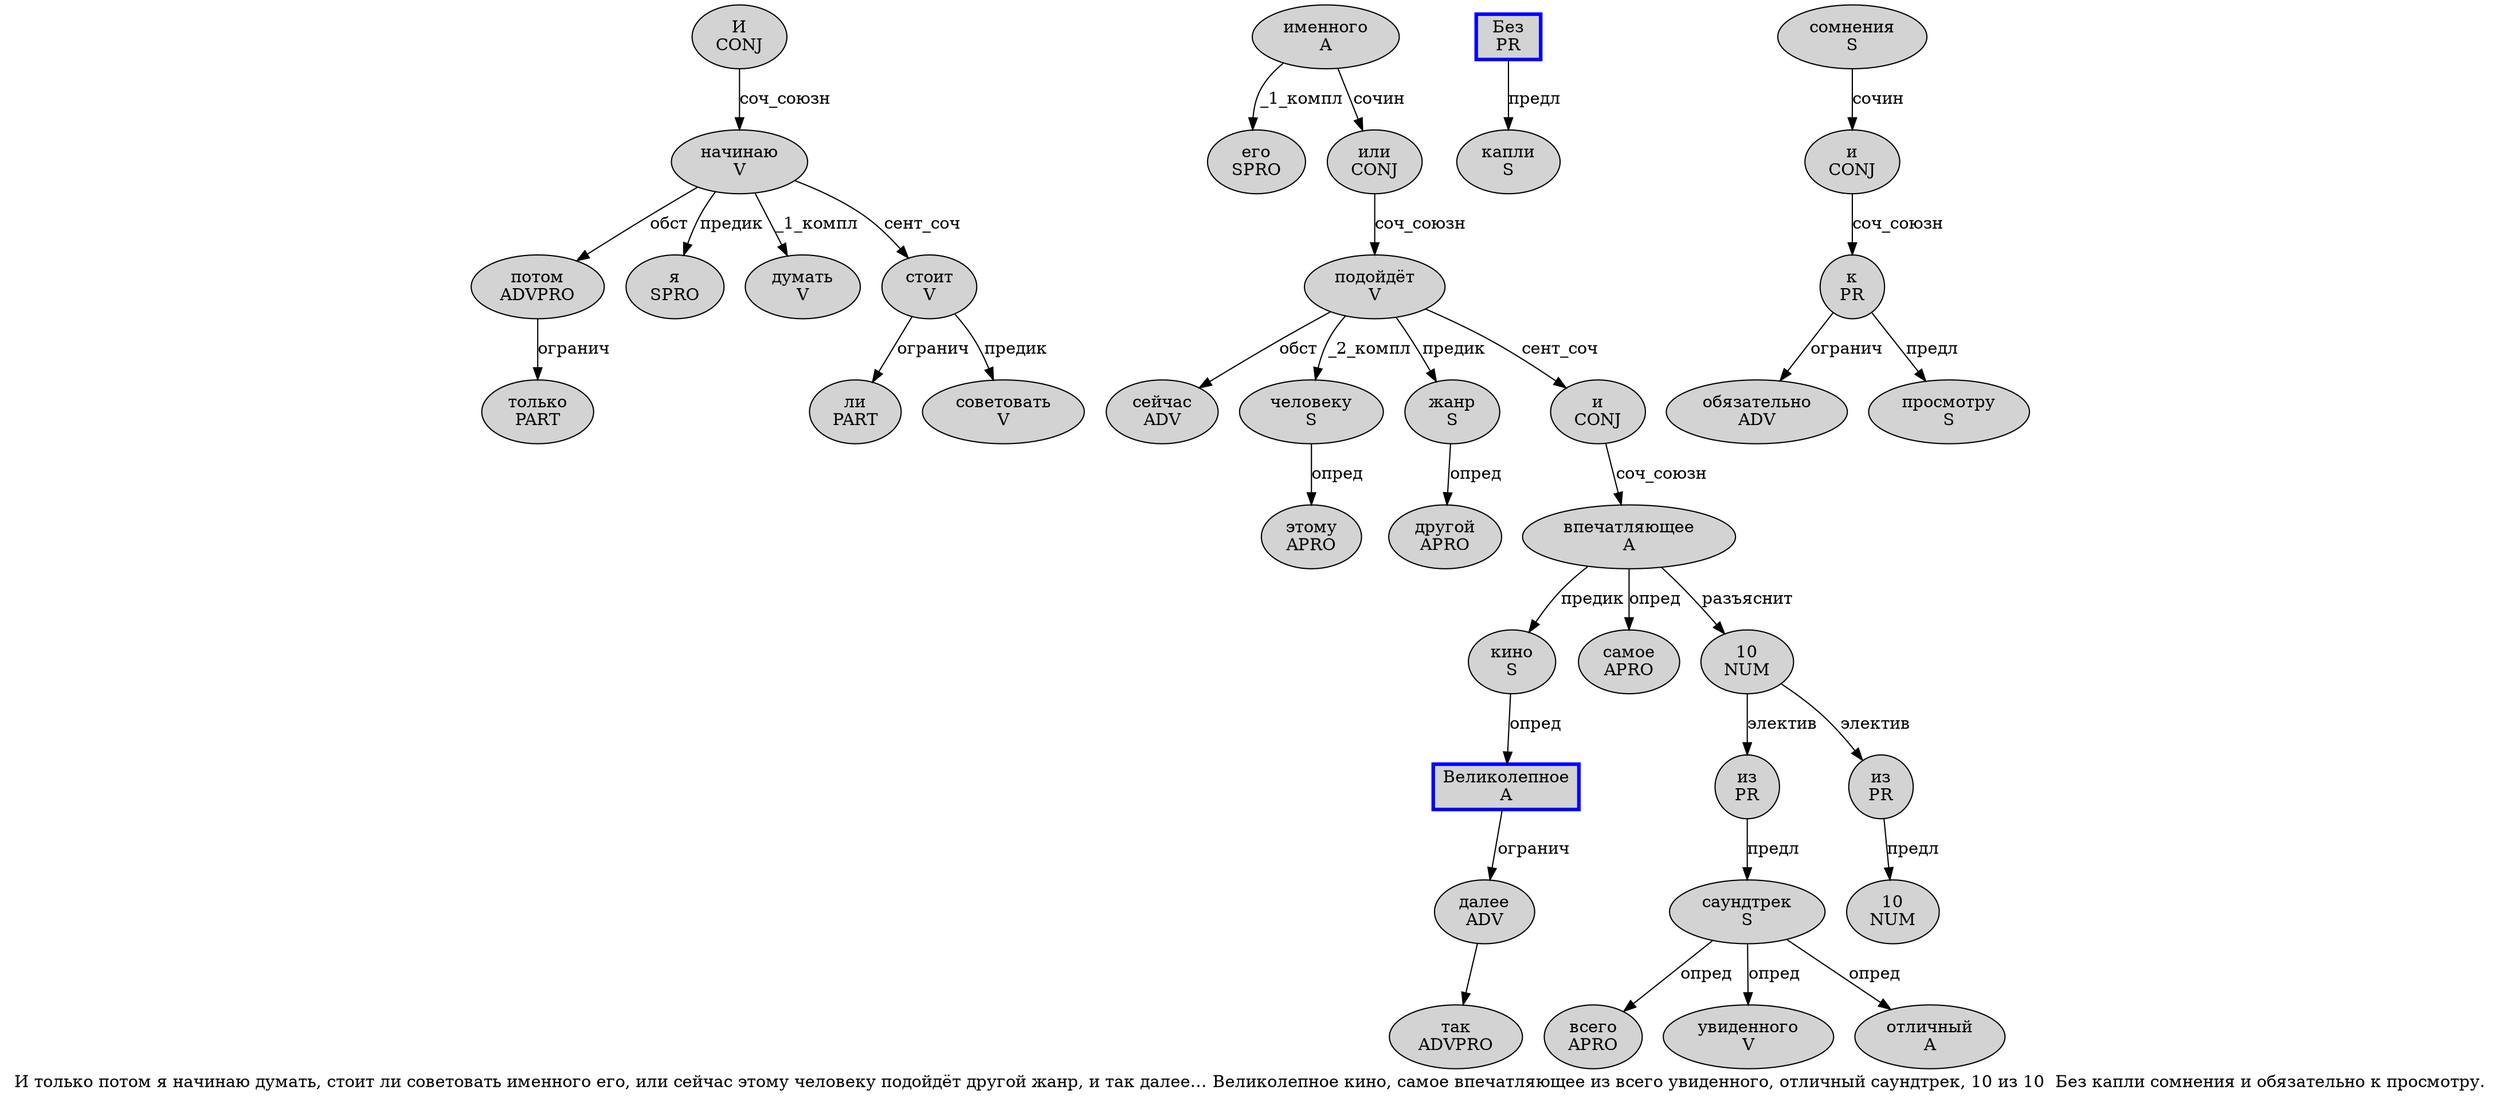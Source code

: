 digraph SENTENCE_1152 {
	graph [label="И только потом я начинаю думать, стоит ли советовать именного его, или сейчас этому человеку подойдёт другой жанр, и так далее… Великолепное кино, самое впечатляющее из всего увиденного, отличный саундтрек, 10 из 10  Без капли сомнения и обязательно к просмотру."]
	node [style=filled]
		0 [label="И
CONJ" color="" fillcolor=lightgray penwidth=1 shape=ellipse]
		1 [label="только
PART" color="" fillcolor=lightgray penwidth=1 shape=ellipse]
		2 [label="потом
ADVPRO" color="" fillcolor=lightgray penwidth=1 shape=ellipse]
		3 [label="я
SPRO" color="" fillcolor=lightgray penwidth=1 shape=ellipse]
		4 [label="начинаю
V" color="" fillcolor=lightgray penwidth=1 shape=ellipse]
		5 [label="думать
V" color="" fillcolor=lightgray penwidth=1 shape=ellipse]
		7 [label="стоит
V" color="" fillcolor=lightgray penwidth=1 shape=ellipse]
		8 [label="ли
PART" color="" fillcolor=lightgray penwidth=1 shape=ellipse]
		9 [label="советовать
V" color="" fillcolor=lightgray penwidth=1 shape=ellipse]
		10 [label="именного
A" color="" fillcolor=lightgray penwidth=1 shape=ellipse]
		11 [label="его
SPRO" color="" fillcolor=lightgray penwidth=1 shape=ellipse]
		13 [label="или
CONJ" color="" fillcolor=lightgray penwidth=1 shape=ellipse]
		14 [label="сейчас
ADV" color="" fillcolor=lightgray penwidth=1 shape=ellipse]
		15 [label="этому
APRO" color="" fillcolor=lightgray penwidth=1 shape=ellipse]
		16 [label="человеку
S" color="" fillcolor=lightgray penwidth=1 shape=ellipse]
		17 [label="подойдёт
V" color="" fillcolor=lightgray penwidth=1 shape=ellipse]
		18 [label="другой
APRO" color="" fillcolor=lightgray penwidth=1 shape=ellipse]
		19 [label="жанр
S" color="" fillcolor=lightgray penwidth=1 shape=ellipse]
		21 [label="и
CONJ" color="" fillcolor=lightgray penwidth=1 shape=ellipse]
		22 [label="так
ADVPRO" color="" fillcolor=lightgray penwidth=1 shape=ellipse]
		23 [label="далее
ADV" color="" fillcolor=lightgray penwidth=1 shape=ellipse]
		25 [label="Великолепное
A" color=blue fillcolor=lightgray penwidth=3 shape=box]
		26 [label="кино
S" color="" fillcolor=lightgray penwidth=1 shape=ellipse]
		28 [label="самое
APRO" color="" fillcolor=lightgray penwidth=1 shape=ellipse]
		29 [label="впечатляющее
A" color="" fillcolor=lightgray penwidth=1 shape=ellipse]
		30 [label="из
PR" color="" fillcolor=lightgray penwidth=1 shape=ellipse]
		31 [label="всего
APRO" color="" fillcolor=lightgray penwidth=1 shape=ellipse]
		32 [label="увиденного
V" color="" fillcolor=lightgray penwidth=1 shape=ellipse]
		34 [label="отличный
A" color="" fillcolor=lightgray penwidth=1 shape=ellipse]
		35 [label="саундтрек
S" color="" fillcolor=lightgray penwidth=1 shape=ellipse]
		37 [label="10
NUM" color="" fillcolor=lightgray penwidth=1 shape=ellipse]
		38 [label="из
PR" color="" fillcolor=lightgray penwidth=1 shape=ellipse]
		39 [label="10
NUM" color="" fillcolor=lightgray penwidth=1 shape=ellipse]
		40 [label="Без
PR" color=blue fillcolor=lightgray penwidth=3 shape=box]
		41 [label="капли
S" color="" fillcolor=lightgray penwidth=1 shape=ellipse]
		42 [label="сомнения
S" color="" fillcolor=lightgray penwidth=1 shape=ellipse]
		43 [label="и
CONJ" color="" fillcolor=lightgray penwidth=1 shape=ellipse]
		44 [label="обязательно
ADV" color="" fillcolor=lightgray penwidth=1 shape=ellipse]
		45 [label="к
PR" color="" fillcolor=lightgray penwidth=1 shape=ellipse]
		46 [label="просмотру
S" color="" fillcolor=lightgray penwidth=1 shape=ellipse]
			4 -> 2 [label="обст"]
			4 -> 3 [label="предик"]
			4 -> 5 [label="_1_компл"]
			4 -> 7 [label="сент_соч"]
			43 -> 45 [label="соч_союзн"]
			26 -> 25 [label="опред"]
			21 -> 29 [label="соч_союзн"]
			0 -> 4 [label="соч_союзн"]
			7 -> 8 [label="огранич"]
			7 -> 9 [label="предик"]
			19 -> 18 [label="опред"]
			40 -> 41 [label="предл"]
			13 -> 17 [label="соч_союзн"]
			29 -> 26 [label="предик"]
			29 -> 28 [label="опред"]
			29 -> 37 [label="разъяснит"]
			23 -> 22
			17 -> 14 [label="обст"]
			17 -> 16 [label="_2_компл"]
			17 -> 19 [label="предик"]
			17 -> 21 [label="сент_соч"]
			35 -> 31 [label="опред"]
			35 -> 32 [label="опред"]
			35 -> 34 [label="опред"]
			2 -> 1 [label="огранич"]
			38 -> 39 [label="предл"]
			16 -> 15 [label="опред"]
			10 -> 11 [label="_1_компл"]
			10 -> 13 [label="сочин"]
			25 -> 23 [label="огранич"]
			30 -> 35 [label="предл"]
			37 -> 30 [label="электив"]
			37 -> 38 [label="электив"]
			42 -> 43 [label="сочин"]
			45 -> 44 [label="огранич"]
			45 -> 46 [label="предл"]
}